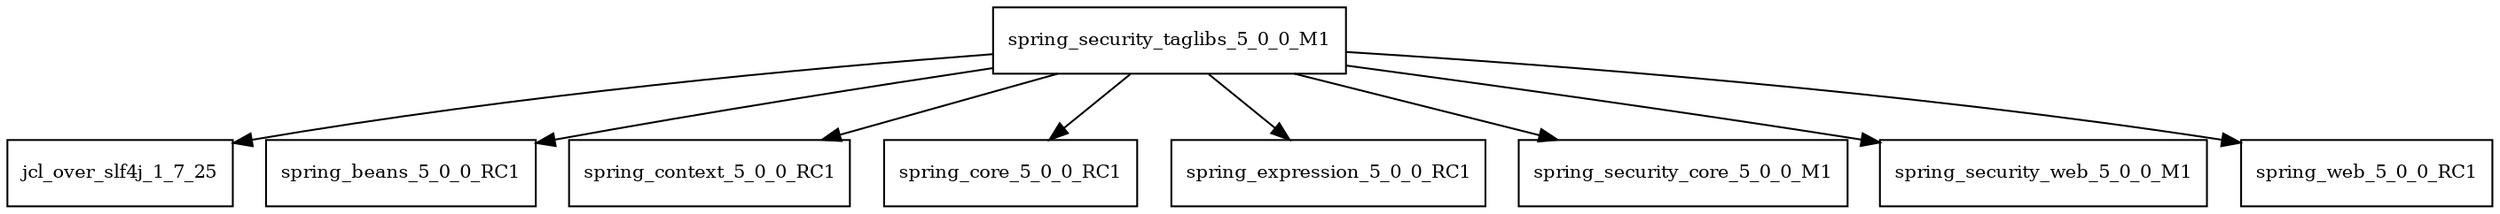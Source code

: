digraph spring_security_taglibs_5_0_0_M1_dependencies {
  node [shape = box, fontsize=10.0];
  spring_security_taglibs_5_0_0_M1 -> jcl_over_slf4j_1_7_25;
  spring_security_taglibs_5_0_0_M1 -> spring_beans_5_0_0_RC1;
  spring_security_taglibs_5_0_0_M1 -> spring_context_5_0_0_RC1;
  spring_security_taglibs_5_0_0_M1 -> spring_core_5_0_0_RC1;
  spring_security_taglibs_5_0_0_M1 -> spring_expression_5_0_0_RC1;
  spring_security_taglibs_5_0_0_M1 -> spring_security_core_5_0_0_M1;
  spring_security_taglibs_5_0_0_M1 -> spring_security_web_5_0_0_M1;
  spring_security_taglibs_5_0_0_M1 -> spring_web_5_0_0_RC1;
}
